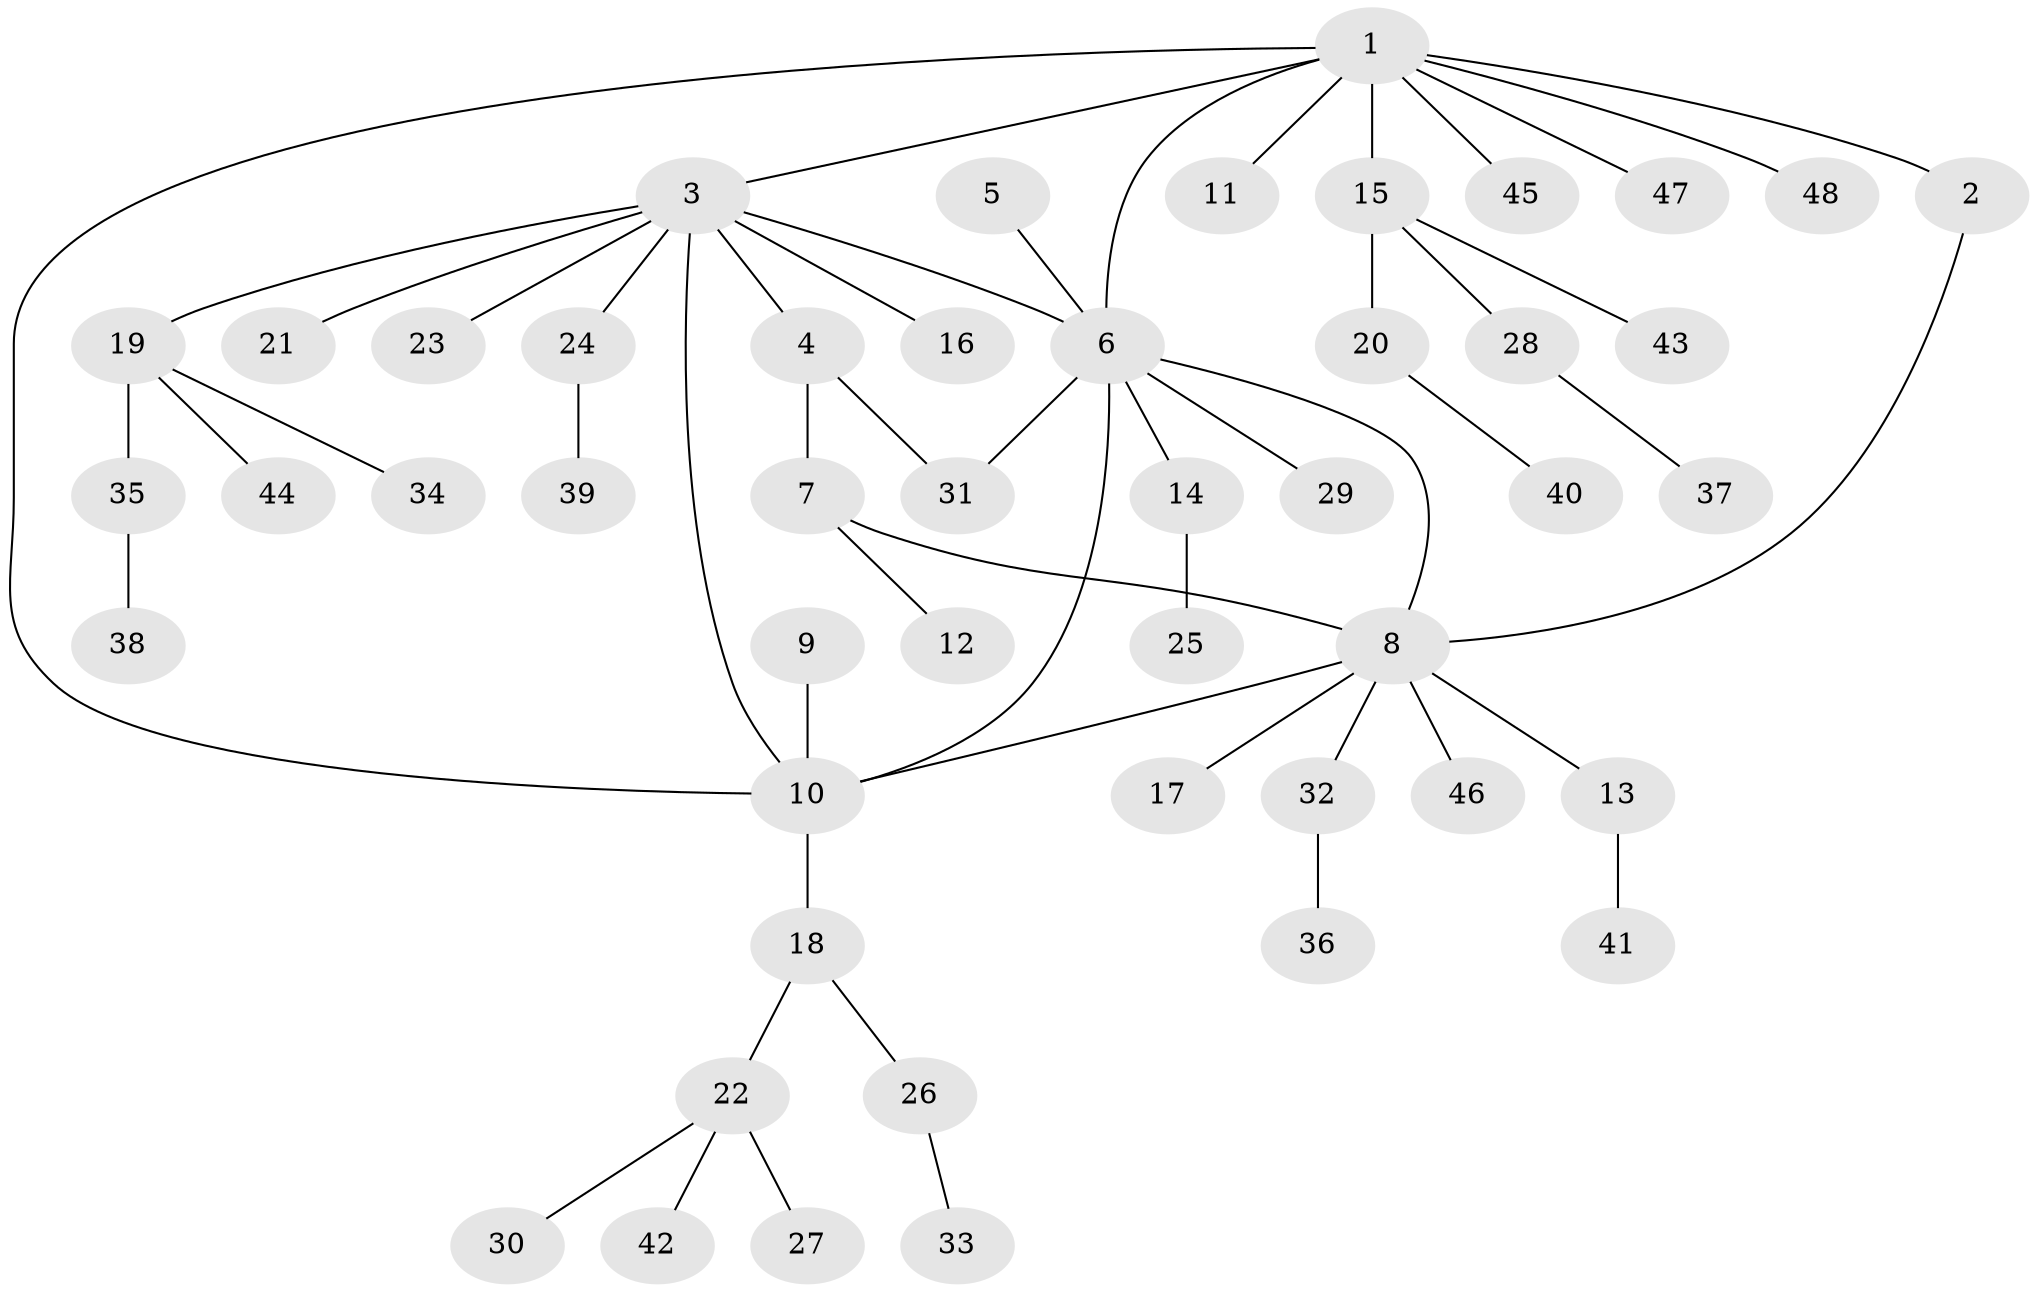 // Generated by graph-tools (version 1.1) at 2025/50/03/09/25 03:50:30]
// undirected, 48 vertices, 54 edges
graph export_dot {
graph [start="1"]
  node [color=gray90,style=filled];
  1;
  2;
  3;
  4;
  5;
  6;
  7;
  8;
  9;
  10;
  11;
  12;
  13;
  14;
  15;
  16;
  17;
  18;
  19;
  20;
  21;
  22;
  23;
  24;
  25;
  26;
  27;
  28;
  29;
  30;
  31;
  32;
  33;
  34;
  35;
  36;
  37;
  38;
  39;
  40;
  41;
  42;
  43;
  44;
  45;
  46;
  47;
  48;
  1 -- 2;
  1 -- 3;
  1 -- 6;
  1 -- 10;
  1 -- 11;
  1 -- 15;
  1 -- 45;
  1 -- 47;
  1 -- 48;
  2 -- 8;
  3 -- 4;
  3 -- 6;
  3 -- 10;
  3 -- 16;
  3 -- 19;
  3 -- 21;
  3 -- 23;
  3 -- 24;
  4 -- 7;
  4 -- 31;
  5 -- 6;
  6 -- 8;
  6 -- 10;
  6 -- 14;
  6 -- 29;
  6 -- 31;
  7 -- 8;
  7 -- 12;
  8 -- 10;
  8 -- 13;
  8 -- 17;
  8 -- 32;
  8 -- 46;
  9 -- 10;
  10 -- 18;
  13 -- 41;
  14 -- 25;
  15 -- 20;
  15 -- 28;
  15 -- 43;
  18 -- 22;
  18 -- 26;
  19 -- 34;
  19 -- 35;
  19 -- 44;
  20 -- 40;
  22 -- 27;
  22 -- 30;
  22 -- 42;
  24 -- 39;
  26 -- 33;
  28 -- 37;
  32 -- 36;
  35 -- 38;
}
